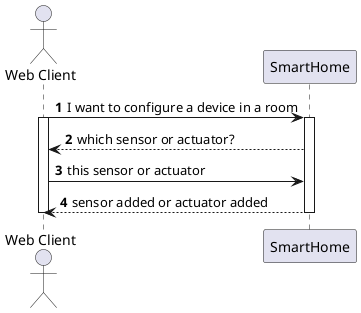 @startuml
'https://plantuml.com/sequence-diagram
!pragma layout smetana

autonumber

actor "Web Client" as User

participant "SmartHome" as SH

User -> SH : I want to configure a device in a room
activate User
activate SH

SH --> User : which sensor or actuator?


User -> SH : this sensor or actuator


SH --> User : sensor added or actuator added
deactivate User
deactivate SH





@endumll